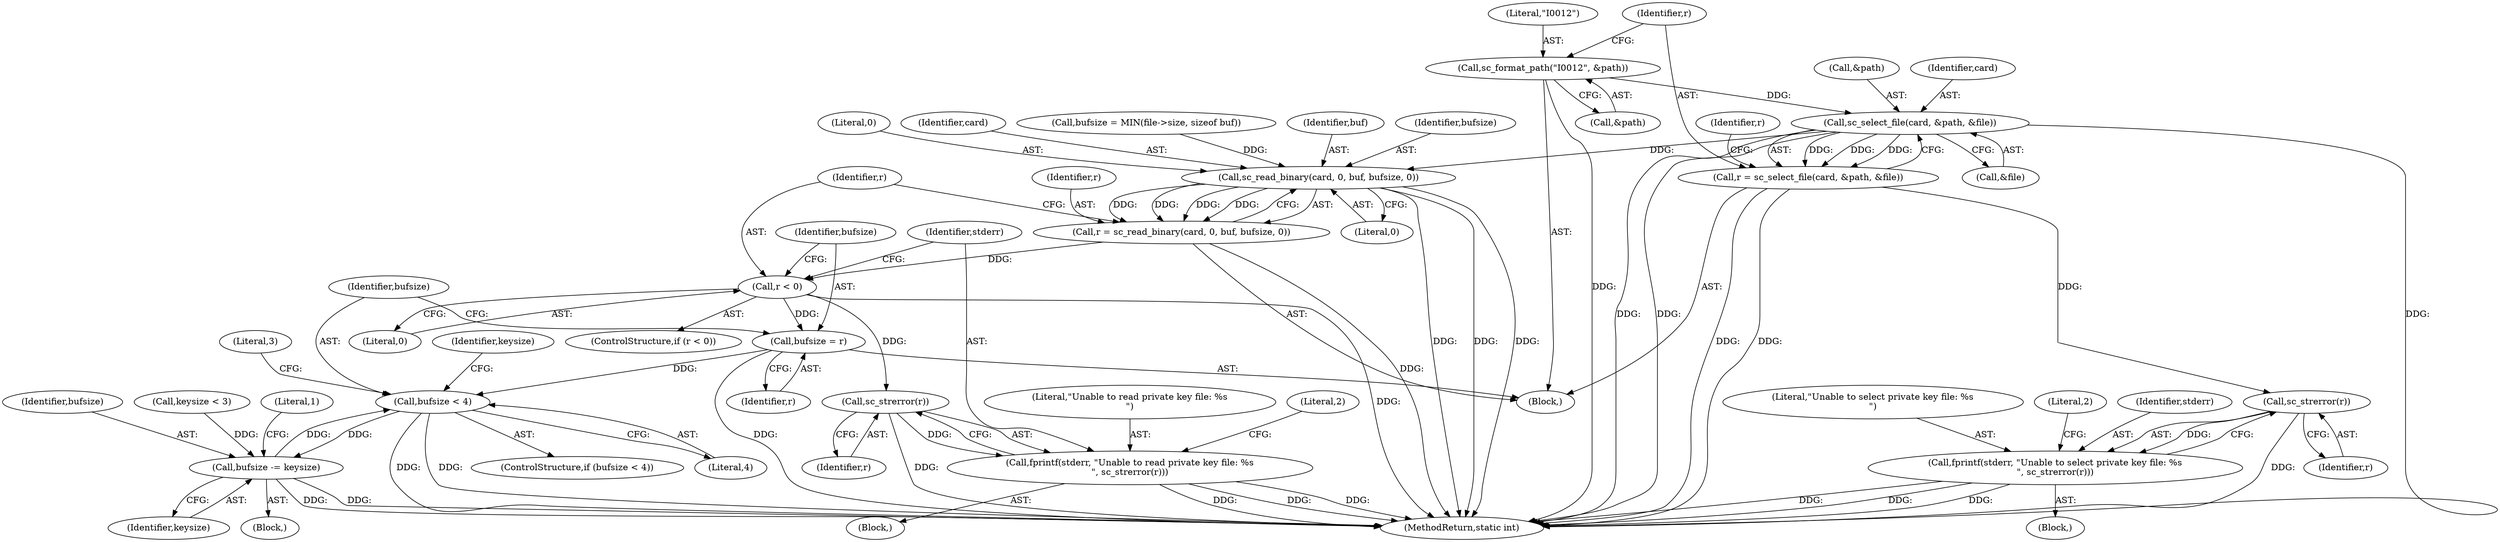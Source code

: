 digraph "0_OpenSC_360e95d45ac4123255a4c796db96337f332160ad#diff-d643a0fa169471dbf2912f4866dc49c5_8@pointer" {
"1000127" [label="(Call,sc_select_file(card, &path, &file))"];
"1000121" [label="(Call,sc_format_path(\"I0012\", &path))"];
"1000125" [label="(Call,r = sc_select_file(card, &path, &file))"];
"1000139" [label="(Call,sc_strerror(r))"];
"1000136" [label="(Call,fprintf(stderr, \"Unable to select private key file: %s\n\", sc_strerror(r)))"];
"1000172" [label="(Call,sc_read_binary(card, 0, buf, bufsize, 0))"];
"1000170" [label="(Call,r = sc_read_binary(card, 0, buf, bufsize, 0))"];
"1000179" [label="(Call,r < 0)"];
"1000186" [label="(Call,sc_strerror(r))"];
"1000183" [label="(Call,fprintf(stderr, \"Unable to read private key file: %s\n\", sc_strerror(r)))"];
"1000190" [label="(Call,bufsize = r)"];
"1000196" [label="(Call,bufsize < 4)"];
"1000233" [label="(Call,bufsize -= keysize)"];
"1000187" [label="(Identifier,r)"];
"1000123" [label="(Call,&path)"];
"1000131" [label="(Call,&file)"];
"1000192" [label="(Identifier,r)"];
"1000172" [label="(Call,sc_read_binary(card, 0, buf, bufsize, 0))"];
"1000140" [label="(Identifier,r)"];
"1000142" [label="(Literal,2)"];
"1000185" [label="(Literal,\"Unable to read private key file: %s\n\")"];
"1000186" [label="(Call,sc_strerror(r))"];
"1000183" [label="(Call,fprintf(stderr, \"Unable to read private key file: %s\n\", sc_strerror(r)))"];
"1000235" [label="(Identifier,keysize)"];
"1000189" [label="(Literal,2)"];
"1000233" [label="(Call,bufsize -= keysize)"];
"1000236" [label="(Literal,1)"];
"1000170" [label="(Call,r = sc_read_binary(card, 0, buf, bufsize, 0))"];
"1000137" [label="(Identifier,stderr)"];
"1000160" [label="(Call,bufsize = MIN(file->size, sizeof buf))"];
"1000234" [label="(Identifier,bufsize)"];
"1000122" [label="(Literal,\"I0012\")"];
"1000175" [label="(Identifier,buf)"];
"1000197" [label="(Identifier,bufsize)"];
"1000176" [label="(Identifier,bufsize)"];
"1000218" [label="(Call,keysize < 3)"];
"1000136" [label="(Call,fprintf(stderr, \"Unable to select private key file: %s\n\", sc_strerror(r)))"];
"1000177" [label="(Literal,0)"];
"1000126" [label="(Identifier,r)"];
"1000181" [label="(Literal,0)"];
"1000134" [label="(Identifier,r)"];
"1000180" [label="(Identifier,r)"];
"1000127" [label="(Call,sc_select_file(card, &path, &file))"];
"1000190" [label="(Call,bufsize = r)"];
"1000194" [label="(Block,)"];
"1000125" [label="(Call,r = sc_select_file(card, &path, &file))"];
"1000184" [label="(Identifier,stderr)"];
"1000198" [label="(Literal,4)"];
"1000138" [label="(Literal,\"Unable to select private key file: %s\n\")"];
"1000252" [label="(MethodReturn,static int)"];
"1000135" [label="(Block,)"];
"1000195" [label="(ControlStructure,if (bufsize < 4))"];
"1000178" [label="(ControlStructure,if (r < 0))"];
"1000174" [label="(Literal,0)"];
"1000196" [label="(Call,bufsize < 4)"];
"1000128" [label="(Identifier,card)"];
"1000171" [label="(Identifier,r)"];
"1000191" [label="(Identifier,bufsize)"];
"1000173" [label="(Identifier,card)"];
"1000179" [label="(Call,r < 0)"];
"1000129" [label="(Call,&path)"];
"1000202" [label="(Identifier,keysize)"];
"1000139" [label="(Call,sc_strerror(r))"];
"1000121" [label="(Call,sc_format_path(\"I0012\", &path))"];
"1000200" [label="(Literal,3)"];
"1000102" [label="(Block,)"];
"1000182" [label="(Block,)"];
"1000127" -> "1000125"  [label="AST: "];
"1000127" -> "1000131"  [label="CFG: "];
"1000128" -> "1000127"  [label="AST: "];
"1000129" -> "1000127"  [label="AST: "];
"1000131" -> "1000127"  [label="AST: "];
"1000125" -> "1000127"  [label="CFG: "];
"1000127" -> "1000252"  [label="DDG: "];
"1000127" -> "1000252"  [label="DDG: "];
"1000127" -> "1000252"  [label="DDG: "];
"1000127" -> "1000125"  [label="DDG: "];
"1000127" -> "1000125"  [label="DDG: "];
"1000127" -> "1000125"  [label="DDG: "];
"1000121" -> "1000127"  [label="DDG: "];
"1000127" -> "1000172"  [label="DDG: "];
"1000121" -> "1000102"  [label="AST: "];
"1000121" -> "1000123"  [label="CFG: "];
"1000122" -> "1000121"  [label="AST: "];
"1000123" -> "1000121"  [label="AST: "];
"1000126" -> "1000121"  [label="CFG: "];
"1000121" -> "1000252"  [label="DDG: "];
"1000125" -> "1000102"  [label="AST: "];
"1000126" -> "1000125"  [label="AST: "];
"1000134" -> "1000125"  [label="CFG: "];
"1000125" -> "1000252"  [label="DDG: "];
"1000125" -> "1000252"  [label="DDG: "];
"1000125" -> "1000139"  [label="DDG: "];
"1000139" -> "1000136"  [label="AST: "];
"1000139" -> "1000140"  [label="CFG: "];
"1000140" -> "1000139"  [label="AST: "];
"1000136" -> "1000139"  [label="CFG: "];
"1000139" -> "1000252"  [label="DDG: "];
"1000139" -> "1000136"  [label="DDG: "];
"1000136" -> "1000135"  [label="AST: "];
"1000137" -> "1000136"  [label="AST: "];
"1000138" -> "1000136"  [label="AST: "];
"1000142" -> "1000136"  [label="CFG: "];
"1000136" -> "1000252"  [label="DDG: "];
"1000136" -> "1000252"  [label="DDG: "];
"1000136" -> "1000252"  [label="DDG: "];
"1000172" -> "1000170"  [label="AST: "];
"1000172" -> "1000177"  [label="CFG: "];
"1000173" -> "1000172"  [label="AST: "];
"1000174" -> "1000172"  [label="AST: "];
"1000175" -> "1000172"  [label="AST: "];
"1000176" -> "1000172"  [label="AST: "];
"1000177" -> "1000172"  [label="AST: "];
"1000170" -> "1000172"  [label="CFG: "];
"1000172" -> "1000252"  [label="DDG: "];
"1000172" -> "1000252"  [label="DDG: "];
"1000172" -> "1000252"  [label="DDG: "];
"1000172" -> "1000170"  [label="DDG: "];
"1000172" -> "1000170"  [label="DDG: "];
"1000172" -> "1000170"  [label="DDG: "];
"1000172" -> "1000170"  [label="DDG: "];
"1000160" -> "1000172"  [label="DDG: "];
"1000170" -> "1000102"  [label="AST: "];
"1000171" -> "1000170"  [label="AST: "];
"1000180" -> "1000170"  [label="CFG: "];
"1000170" -> "1000252"  [label="DDG: "];
"1000170" -> "1000179"  [label="DDG: "];
"1000179" -> "1000178"  [label="AST: "];
"1000179" -> "1000181"  [label="CFG: "];
"1000180" -> "1000179"  [label="AST: "];
"1000181" -> "1000179"  [label="AST: "];
"1000184" -> "1000179"  [label="CFG: "];
"1000191" -> "1000179"  [label="CFG: "];
"1000179" -> "1000252"  [label="DDG: "];
"1000179" -> "1000186"  [label="DDG: "];
"1000179" -> "1000190"  [label="DDG: "];
"1000186" -> "1000183"  [label="AST: "];
"1000186" -> "1000187"  [label="CFG: "];
"1000187" -> "1000186"  [label="AST: "];
"1000183" -> "1000186"  [label="CFG: "];
"1000186" -> "1000252"  [label="DDG: "];
"1000186" -> "1000183"  [label="DDG: "];
"1000183" -> "1000182"  [label="AST: "];
"1000184" -> "1000183"  [label="AST: "];
"1000185" -> "1000183"  [label="AST: "];
"1000189" -> "1000183"  [label="CFG: "];
"1000183" -> "1000252"  [label="DDG: "];
"1000183" -> "1000252"  [label="DDG: "];
"1000183" -> "1000252"  [label="DDG: "];
"1000190" -> "1000102"  [label="AST: "];
"1000190" -> "1000192"  [label="CFG: "];
"1000191" -> "1000190"  [label="AST: "];
"1000192" -> "1000190"  [label="AST: "];
"1000197" -> "1000190"  [label="CFG: "];
"1000190" -> "1000252"  [label="DDG: "];
"1000190" -> "1000196"  [label="DDG: "];
"1000196" -> "1000195"  [label="AST: "];
"1000196" -> "1000198"  [label="CFG: "];
"1000197" -> "1000196"  [label="AST: "];
"1000198" -> "1000196"  [label="AST: "];
"1000200" -> "1000196"  [label="CFG: "];
"1000202" -> "1000196"  [label="CFG: "];
"1000196" -> "1000252"  [label="DDG: "];
"1000196" -> "1000252"  [label="DDG: "];
"1000233" -> "1000196"  [label="DDG: "];
"1000196" -> "1000233"  [label="DDG: "];
"1000233" -> "1000194"  [label="AST: "];
"1000233" -> "1000235"  [label="CFG: "];
"1000234" -> "1000233"  [label="AST: "];
"1000235" -> "1000233"  [label="AST: "];
"1000236" -> "1000233"  [label="CFG: "];
"1000233" -> "1000252"  [label="DDG: "];
"1000233" -> "1000252"  [label="DDG: "];
"1000218" -> "1000233"  [label="DDG: "];
}
